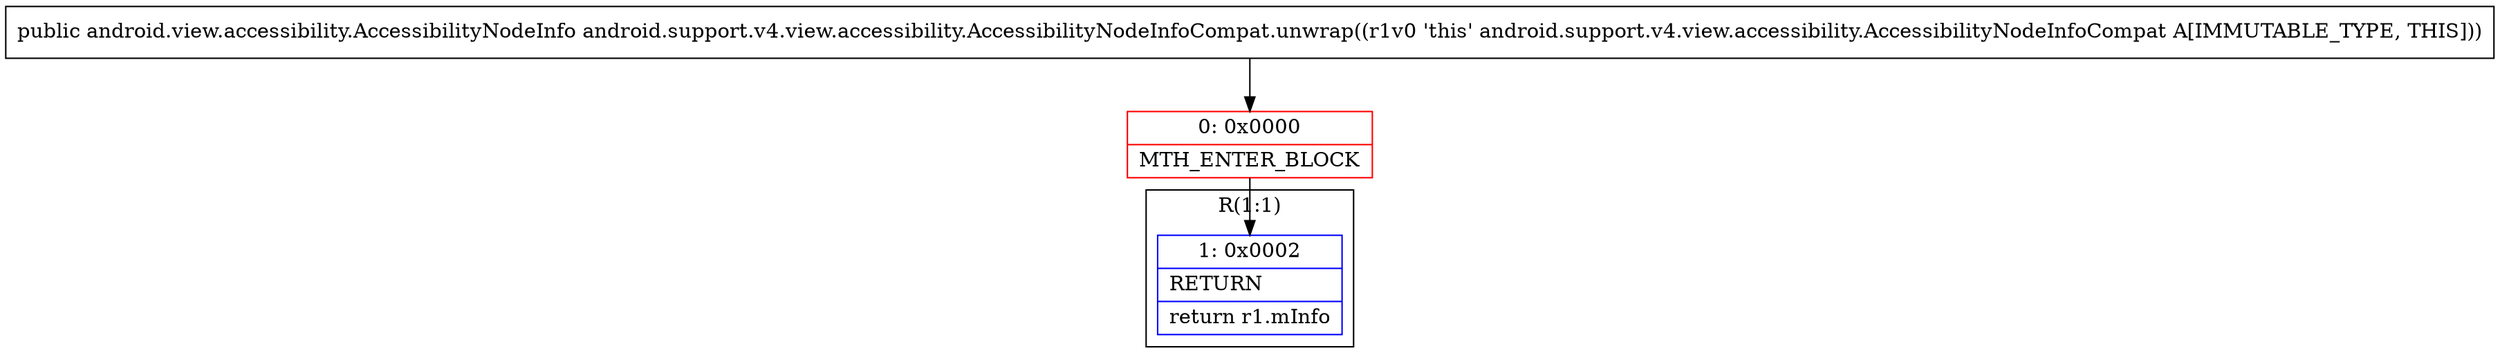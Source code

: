 digraph "CFG forandroid.support.v4.view.accessibility.AccessibilityNodeInfoCompat.unwrap()Landroid\/view\/accessibility\/AccessibilityNodeInfo;" {
subgraph cluster_Region_1552996799 {
label = "R(1:1)";
node [shape=record,color=blue];
Node_1 [shape=record,label="{1\:\ 0x0002|RETURN\l|return r1.mInfo\l}"];
}
Node_0 [shape=record,color=red,label="{0\:\ 0x0000|MTH_ENTER_BLOCK\l}"];
MethodNode[shape=record,label="{public android.view.accessibility.AccessibilityNodeInfo android.support.v4.view.accessibility.AccessibilityNodeInfoCompat.unwrap((r1v0 'this' android.support.v4.view.accessibility.AccessibilityNodeInfoCompat A[IMMUTABLE_TYPE, THIS])) }"];
MethodNode -> Node_0;
Node_0 -> Node_1;
}

